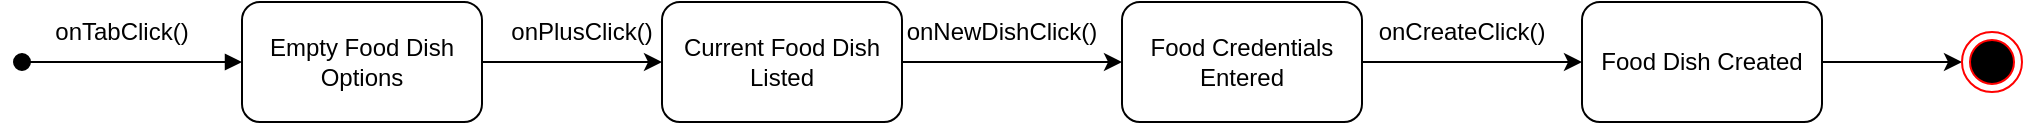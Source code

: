 <mxfile version="15.9.6" type="github">
  <diagram id="bdf8QuD4CRCov0zJSs9F" name="Page-1">
    <mxGraphModel dx="1038" dy="536" grid="1" gridSize="10" guides="1" tooltips="1" connect="1" arrows="1" fold="1" page="1" pageScale="1" pageWidth="850" pageHeight="1100" math="0" shadow="0">
      <root>
        <mxCell id="0" />
        <mxCell id="1" parent="0" />
        <mxCell id="zdp8ScLBuFxwKNdr0nDq-1" value="" style="html=1;verticalAlign=bottom;startArrow=oval;startFill=1;endArrow=block;startSize=8;rounded=0;" parent="1" edge="1">
          <mxGeometry x="1" y="61" width="60" relative="1" as="geometry">
            <mxPoint x="10" y="340" as="sourcePoint" />
            <mxPoint x="120" y="340" as="targetPoint" />
            <mxPoint x="10" y="1" as="offset" />
          </mxGeometry>
        </mxCell>
        <mxCell id="zdp8ScLBuFxwKNdr0nDq-4" style="edgeStyle=orthogonalEdgeStyle;rounded=0;orthogonalLoop=1;jettySize=auto;html=1;" parent="1" source="zdp8ScLBuFxwKNdr0nDq-2" edge="1">
          <mxGeometry relative="1" as="geometry">
            <mxPoint x="330" y="340" as="targetPoint" />
          </mxGeometry>
        </mxCell>
        <mxCell id="zdp8ScLBuFxwKNdr0nDq-2" value="Empty Food Dish Options" style="rounded=1;whiteSpace=wrap;html=1;" parent="1" vertex="1">
          <mxGeometry x="120" y="310" width="120" height="60" as="geometry" />
        </mxCell>
        <mxCell id="zdp8ScLBuFxwKNdr0nDq-3" value="onTabClick()" style="text;html=1;strokeColor=none;fillColor=none;align=center;verticalAlign=middle;whiteSpace=wrap;rounded=0;" parent="1" vertex="1">
          <mxGeometry x="30" y="310" width="60" height="30" as="geometry" />
        </mxCell>
        <mxCell id="zdp8ScLBuFxwKNdr0nDq-5" value="onPlusClick()" style="text;html=1;strokeColor=none;fillColor=none;align=center;verticalAlign=middle;whiteSpace=wrap;rounded=0;" parent="1" vertex="1">
          <mxGeometry x="260" y="310" width="60" height="30" as="geometry" />
        </mxCell>
        <mxCell id="zdp8ScLBuFxwKNdr0nDq-7" style="edgeStyle=orthogonalEdgeStyle;rounded=0;orthogonalLoop=1;jettySize=auto;html=1;" parent="1" source="zdp8ScLBuFxwKNdr0nDq-6" edge="1">
          <mxGeometry relative="1" as="geometry">
            <mxPoint x="560" y="340" as="targetPoint" />
          </mxGeometry>
        </mxCell>
        <mxCell id="zdp8ScLBuFxwKNdr0nDq-6" value="Current Food Dish Listed" style="rounded=1;whiteSpace=wrap;html=1;" parent="1" vertex="1">
          <mxGeometry x="330" y="310" width="120" height="60" as="geometry" />
        </mxCell>
        <mxCell id="zdp8ScLBuFxwKNdr0nDq-8" value="onNewDishClick()" style="text;html=1;strokeColor=none;fillColor=none;align=center;verticalAlign=middle;whiteSpace=wrap;rounded=0;" parent="1" vertex="1">
          <mxGeometry x="470" y="310" width="60" height="30" as="geometry" />
        </mxCell>
        <mxCell id="zdp8ScLBuFxwKNdr0nDq-10" style="edgeStyle=orthogonalEdgeStyle;rounded=0;orthogonalLoop=1;jettySize=auto;html=1;" parent="1" source="zdp8ScLBuFxwKNdr0nDq-9" edge="1">
          <mxGeometry relative="1" as="geometry">
            <mxPoint x="790" y="340.0" as="targetPoint" />
          </mxGeometry>
        </mxCell>
        <mxCell id="zdp8ScLBuFxwKNdr0nDq-9" value="Food Credentials Entered" style="rounded=1;whiteSpace=wrap;html=1;" parent="1" vertex="1">
          <mxGeometry x="560" y="310" width="120" height="60" as="geometry" />
        </mxCell>
        <mxCell id="zdp8ScLBuFxwKNdr0nDq-11" value="onCreateClick()" style="text;html=1;strokeColor=none;fillColor=none;align=center;verticalAlign=middle;whiteSpace=wrap;rounded=0;" parent="1" vertex="1">
          <mxGeometry x="700" y="310" width="60" height="30" as="geometry" />
        </mxCell>
        <mxCell id="zdp8ScLBuFxwKNdr0nDq-13" style="edgeStyle=orthogonalEdgeStyle;rounded=0;orthogonalLoop=1;jettySize=auto;html=1;" parent="1" source="zdp8ScLBuFxwKNdr0nDq-12" edge="1">
          <mxGeometry relative="1" as="geometry">
            <mxPoint x="980" y="340" as="targetPoint" />
          </mxGeometry>
        </mxCell>
        <mxCell id="zdp8ScLBuFxwKNdr0nDq-12" value="Food Dish Created" style="rounded=1;whiteSpace=wrap;html=1;" parent="1" vertex="1">
          <mxGeometry x="790" y="310" width="120" height="60" as="geometry" />
        </mxCell>
        <mxCell id="zdp8ScLBuFxwKNdr0nDq-14" value="" style="ellipse;html=1;shape=endState;fillColor=#000000;strokeColor=#ff0000;" parent="1" vertex="1">
          <mxGeometry x="980" y="325" width="30" height="30" as="geometry" />
        </mxCell>
      </root>
    </mxGraphModel>
  </diagram>
</mxfile>

